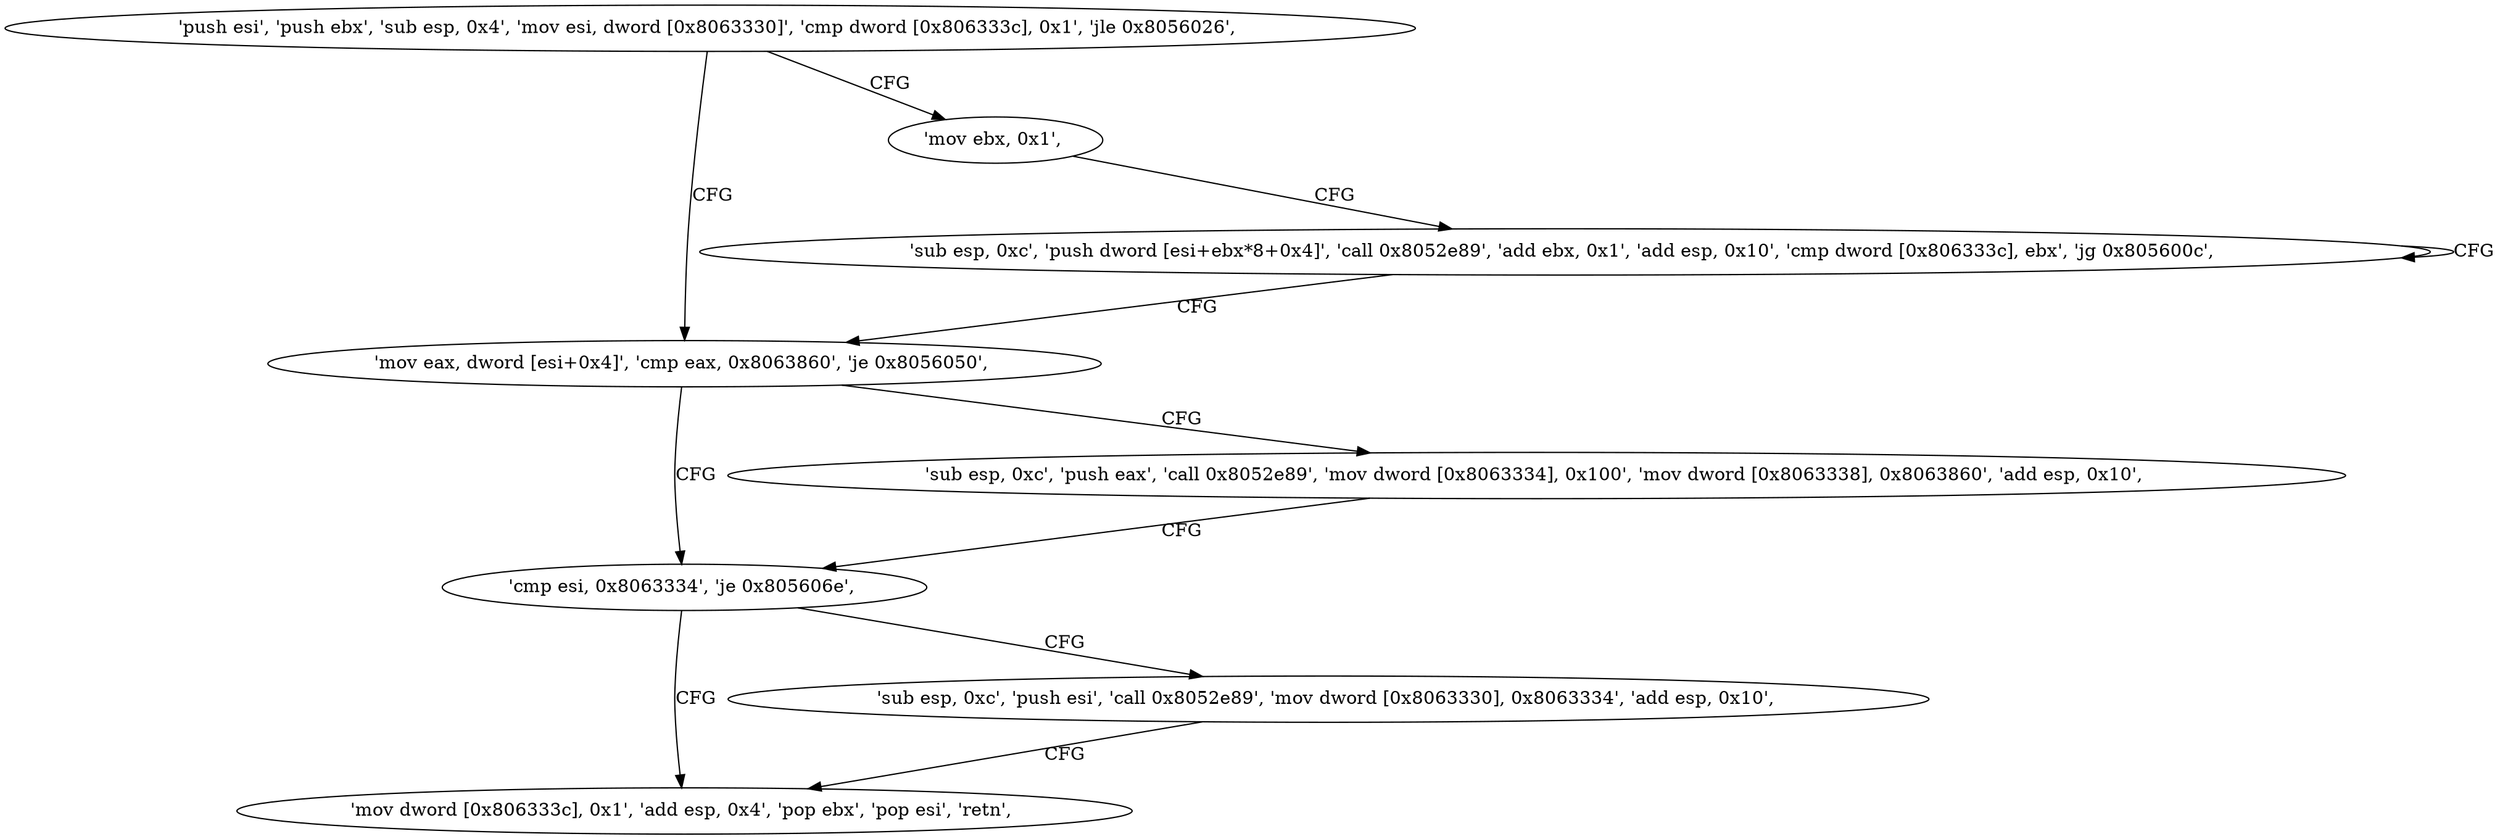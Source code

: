 digraph "func" {
"134569971" [label = "'push esi', 'push ebx', 'sub esp, 0x4', 'mov esi, dword [0x8063330]', 'cmp dword [0x806333c], 0x1', 'jle 0x8056026', " ]
"134570022" [label = "'mov eax, dword [esi+0x4]', 'cmp eax, 0x8063860', 'je 0x8056050', " ]
"134569991" [label = "'mov ebx, 0x1', " ]
"134570064" [label = "'cmp esi, 0x8063334', 'je 0x805606e', " ]
"134570032" [label = "'sub esp, 0xc', 'push eax', 'call 0x8052e89', 'mov dword [0x8063334], 0x100', 'mov dword [0x8063338], 0x8063860', 'add esp, 0x10', " ]
"134569996" [label = "'sub esp, 0xc', 'push dword [esi+ebx*8+0x4]', 'call 0x8052e89', 'add ebx, 0x1', 'add esp, 0x10', 'cmp dword [0x806333c], ebx', 'jg 0x805600c', " ]
"134570094" [label = "'mov dword [0x806333c], 0x1', 'add esp, 0x4', 'pop ebx', 'pop esi', 'retn', " ]
"134570072" [label = "'sub esp, 0xc', 'push esi', 'call 0x8052e89', 'mov dword [0x8063330], 0x8063334', 'add esp, 0x10', " ]
"134569971" -> "134570022" [ label = "CFG" ]
"134569971" -> "134569991" [ label = "CFG" ]
"134570022" -> "134570064" [ label = "CFG" ]
"134570022" -> "134570032" [ label = "CFG" ]
"134569991" -> "134569996" [ label = "CFG" ]
"134570064" -> "134570094" [ label = "CFG" ]
"134570064" -> "134570072" [ label = "CFG" ]
"134570032" -> "134570064" [ label = "CFG" ]
"134569996" -> "134569996" [ label = "CFG" ]
"134569996" -> "134570022" [ label = "CFG" ]
"134570072" -> "134570094" [ label = "CFG" ]
}
